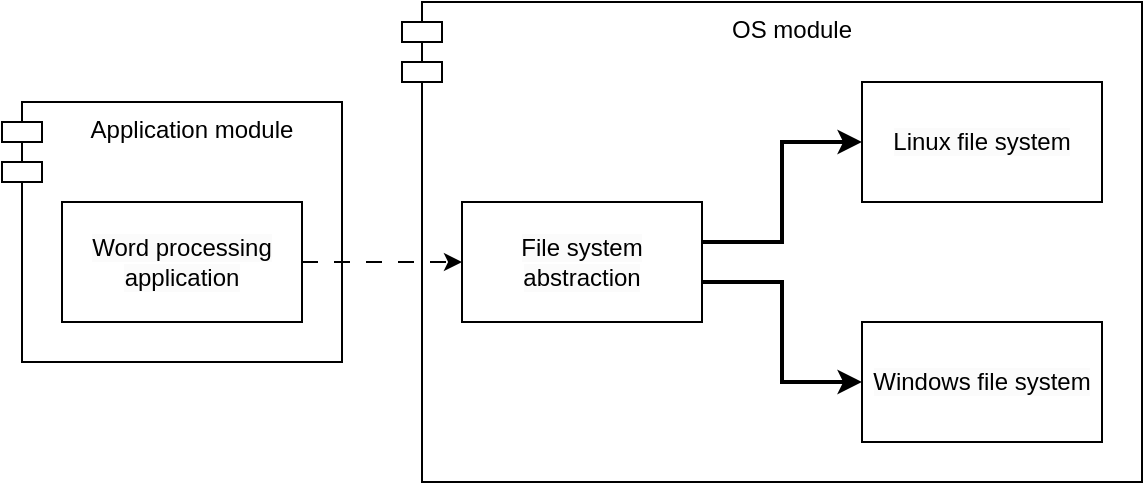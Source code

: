 <mxfile version="26.0.9" pages="3">
  <diagram name="Naturally bounded" id="Z7-uW_sER8dZTynZj15A">
    <mxGraphModel dx="2954" dy="1196" grid="1" gridSize="10" guides="1" tooltips="1" connect="1" arrows="1" fold="1" page="1" pageScale="1" pageWidth="1169" pageHeight="827" math="0" shadow="0">
      <root>
        <mxCell id="0" />
        <mxCell id="1" parent="0" />
        <mxCell id="ns9L48D9jrd0EugwaKdS-10" value="Application module" style="shape=module;align=left;spacingLeft=20;align=center;verticalAlign=top;whiteSpace=wrap;html=1;" vertex="1" parent="1">
          <mxGeometry x="330" y="150" width="170" height="130" as="geometry" />
        </mxCell>
        <mxCell id="ns9L48D9jrd0EugwaKdS-9" value="OS module" style="shape=module;align=left;spacingLeft=20;align=center;verticalAlign=top;whiteSpace=wrap;html=1;" vertex="1" parent="1">
          <mxGeometry x="530" y="100" width="370" height="240" as="geometry" />
        </mxCell>
        <mxCell id="ns9L48D9jrd0EugwaKdS-2" value="&lt;span style=&quot;color: rgb(0, 0, 0); font-family: Helvetica; font-size: 12px; font-style: normal; font-variant-ligatures: normal; font-variant-caps: normal; font-weight: 400; letter-spacing: normal; orphans: 2; text-align: center; text-indent: 0px; text-transform: none; widows: 2; word-spacing: 0px; -webkit-text-stroke-width: 0px; white-space: normal; background-color: rgb(251, 251, 251); text-decoration-thickness: initial; text-decoration-style: initial; text-decoration-color: initial; float: none; display: inline !important;&quot;&gt;File system abstraction&lt;/span&gt;" style="rounded=0;whiteSpace=wrap;html=1;" vertex="1" parent="1">
          <mxGeometry x="560" y="200" width="120" height="60" as="geometry" />
        </mxCell>
        <mxCell id="ns9L48D9jrd0EugwaKdS-3" value="&lt;span style=&quot;color: rgb(0, 0, 0); font-family: Helvetica; font-size: 12px; font-style: normal; font-variant-ligatures: normal; font-variant-caps: normal; font-weight: 400; letter-spacing: normal; orphans: 2; text-align: center; text-indent: 0px; text-transform: none; widows: 2; word-spacing: 0px; -webkit-text-stroke-width: 0px; white-space: normal; background-color: rgb(251, 251, 251); text-decoration-thickness: initial; text-decoration-style: initial; text-decoration-color: initial; float: none; display: inline !important;&quot;&gt;Word processing application&lt;/span&gt;" style="rounded=0;whiteSpace=wrap;html=1;" vertex="1" parent="1">
          <mxGeometry x="360" y="200" width="120" height="60" as="geometry" />
        </mxCell>
        <mxCell id="ns9L48D9jrd0EugwaKdS-4" value="&lt;span style=&quot;color: rgb(0, 0, 0); font-family: Helvetica; font-size: 12px; font-style: normal; font-variant-ligatures: normal; font-variant-caps: normal; font-weight: 400; letter-spacing: normal; orphans: 2; text-align: center; text-indent: 0px; text-transform: none; widows: 2; word-spacing: 0px; -webkit-text-stroke-width: 0px; white-space: normal; background-color: rgb(251, 251, 251); text-decoration-thickness: initial; text-decoration-style: initial; text-decoration-color: initial; float: none; display: inline !important;&quot;&gt;Linux file system&lt;/span&gt;" style="rounded=0;whiteSpace=wrap;html=1;" vertex="1" parent="1">
          <mxGeometry x="760" y="140" width="120" height="60" as="geometry" />
        </mxCell>
        <mxCell id="ns9L48D9jrd0EugwaKdS-5" value="&lt;span style=&quot;color: rgb(0, 0, 0); font-family: Helvetica; font-size: 12px; font-style: normal; font-variant-ligatures: normal; font-variant-caps: normal; font-weight: 400; letter-spacing: normal; orphans: 2; text-align: center; text-indent: 0px; text-transform: none; widows: 2; word-spacing: 0px; -webkit-text-stroke-width: 0px; white-space: normal; background-color: rgb(251, 251, 251); text-decoration-thickness: initial; text-decoration-style: initial; text-decoration-color: initial; float: none; display: inline !important;&quot;&gt;Windows file system&lt;/span&gt;" style="rounded=0;whiteSpace=wrap;html=1;" vertex="1" parent="1">
          <mxGeometry x="760" y="260" width="120" height="60" as="geometry" />
        </mxCell>
        <mxCell id="ns9L48D9jrd0EugwaKdS-6" value="" style="endArrow=classic;html=1;rounded=0;edgeStyle=orthogonalEdgeStyle;strokeWidth=2;" edge="1" parent="1" source="ns9L48D9jrd0EugwaKdS-2" target="ns9L48D9jrd0EugwaKdS-5">
          <mxGeometry width="50" height="50" relative="1" as="geometry">
            <mxPoint x="560" y="430" as="sourcePoint" />
            <mxPoint x="610" y="380" as="targetPoint" />
            <Array as="points">
              <mxPoint x="720" y="240" />
              <mxPoint x="720" y="290" />
            </Array>
          </mxGeometry>
        </mxCell>
        <mxCell id="ns9L48D9jrd0EugwaKdS-7" value="" style="endArrow=classic;html=1;rounded=0;edgeStyle=orthogonalEdgeStyle;strokeWidth=2;" edge="1" parent="1" source="ns9L48D9jrd0EugwaKdS-2" target="ns9L48D9jrd0EugwaKdS-4">
          <mxGeometry width="50" height="50" relative="1" as="geometry">
            <mxPoint x="690" y="250" as="sourcePoint" />
            <mxPoint x="770" y="300" as="targetPoint" />
            <Array as="points">
              <mxPoint x="720" y="220" />
              <mxPoint x="720" y="170" />
            </Array>
          </mxGeometry>
        </mxCell>
        <mxCell id="ns9L48D9jrd0EugwaKdS-8" value="" style="endArrow=classic;html=1;rounded=0;edgeStyle=orthogonalEdgeStyle;dashed=1;dashPattern=8 8;" edge="1" parent="1" source="ns9L48D9jrd0EugwaKdS-3" target="ns9L48D9jrd0EugwaKdS-2">
          <mxGeometry width="50" height="50" relative="1" as="geometry">
            <mxPoint x="480" y="380" as="sourcePoint" />
            <mxPoint x="560" y="330" as="targetPoint" />
          </mxGeometry>
        </mxCell>
      </root>
    </mxGraphModel>
  </diagram>
  <diagram name="Moved boundary 01" id="JFoufXahyzzJTFenKs-Y">
    <mxGraphModel dx="2954" dy="1196" grid="1" gridSize="10" guides="1" tooltips="1" connect="1" arrows="1" fold="1" page="1" pageScale="1" pageWidth="1169" pageHeight="827" math="0" shadow="0">
      <root>
        <mxCell id="xgD1tvmIacj-BJw1FPxF-0" />
        <mxCell id="xgD1tvmIacj-BJw1FPxF-1" parent="xgD1tvmIacj-BJw1FPxF-0" />
        <mxCell id="xgD1tvmIacj-BJw1FPxF-2" value="Database module" style="shape=module;align=left;spacingLeft=20;align=center;verticalAlign=top;whiteSpace=wrap;html=1;" vertex="1" parent="xgD1tvmIacj-BJw1FPxF-1">
          <mxGeometry x="330" y="150" width="170" height="130" as="geometry" />
        </mxCell>
        <mxCell id="xgD1tvmIacj-BJw1FPxF-3" value="OS module" style="shape=module;align=left;spacingLeft=20;align=center;verticalAlign=top;whiteSpace=wrap;html=1;" vertex="1" parent="xgD1tvmIacj-BJw1FPxF-1">
          <mxGeometry x="530" y="100" width="370" height="240" as="geometry" />
        </mxCell>
        <mxCell id="xgD1tvmIacj-BJw1FPxF-5" value="&lt;span style=&quot;color: rgb(0, 0, 0); font-family: Helvetica; font-size: 12px; font-style: normal; font-variant-ligatures: normal; font-variant-caps: normal; font-weight: 400; letter-spacing: normal; orphans: 2; text-align: center; text-indent: 0px; text-transform: none; widows: 2; word-spacing: 0px; -webkit-text-stroke-width: 0px; white-space: normal; background-color: rgb(251, 251, 251); text-decoration-thickness: initial; text-decoration-style: initial; text-decoration-color: initial; float: none; display: inline !important;&quot;&gt;Database&lt;/span&gt;" style="rounded=0;whiteSpace=wrap;html=1;" vertex="1" parent="xgD1tvmIacj-BJw1FPxF-1">
          <mxGeometry x="360" y="200" width="120" height="60" as="geometry" />
        </mxCell>
        <mxCell id="xgD1tvmIacj-BJw1FPxF-6" value="&lt;span style=&quot;color: rgb(0, 0, 0); font-family: Helvetica; font-size: 12px; font-style: normal; font-variant-ligatures: normal; font-variant-caps: normal; font-weight: 400; letter-spacing: normal; orphans: 2; text-align: center; text-indent: 0px; text-transform: none; widows: 2; word-spacing: 0px; -webkit-text-stroke-width: 0px; white-space: normal; background-color: rgb(251, 251, 251); text-decoration-thickness: initial; text-decoration-style: initial; text-decoration-color: initial; float: none; display: inline !important;&quot;&gt;Linux file system&lt;/span&gt;" style="rounded=0;whiteSpace=wrap;html=1;" vertex="1" parent="xgD1tvmIacj-BJw1FPxF-1">
          <mxGeometry x="760" y="140" width="120" height="60" as="geometry" />
        </mxCell>
        <mxCell id="xgD1tvmIacj-BJw1FPxF-7" value="&lt;span style=&quot;color: rgb(0, 0, 0); font-family: Helvetica; font-size: 12px; font-style: normal; font-variant-ligatures: normal; font-variant-caps: normal; font-weight: 400; letter-spacing: normal; orphans: 2; text-align: center; text-indent: 0px; text-transform: none; widows: 2; word-spacing: 0px; -webkit-text-stroke-width: 0px; white-space: normal; background-color: rgb(251, 251, 251); text-decoration-thickness: initial; text-decoration-style: initial; text-decoration-color: initial; float: none; display: inline !important;&quot;&gt;Windows file system&lt;/span&gt;" style="rounded=0;whiteSpace=wrap;html=1;" vertex="1" parent="xgD1tvmIacj-BJw1FPxF-1">
          <mxGeometry x="760" y="260" width="120" height="60" as="geometry" />
        </mxCell>
        <mxCell id="xgD1tvmIacj-BJw1FPxF-8" value="" style="endArrow=classic;html=1;rounded=0;edgeStyle=orthogonalEdgeStyle;strokeWidth=2;" edge="1" parent="xgD1tvmIacj-BJw1FPxF-1" source="xgD1tvmIacj-BJw1FPxF-5" target="xgD1tvmIacj-BJw1FPxF-7">
          <mxGeometry width="50" height="50" relative="1" as="geometry">
            <mxPoint x="560" y="430" as="sourcePoint" />
            <mxPoint x="610" y="380" as="targetPoint" />
            <Array as="points">
              <mxPoint x="720" y="240" />
              <mxPoint x="720" y="290" />
            </Array>
          </mxGeometry>
        </mxCell>
        <mxCell id="xgD1tvmIacj-BJw1FPxF-9" value="" style="endArrow=classic;html=1;rounded=0;edgeStyle=orthogonalEdgeStyle;strokeWidth=2;" edge="1" parent="xgD1tvmIacj-BJw1FPxF-1" source="xgD1tvmIacj-BJw1FPxF-5" target="xgD1tvmIacj-BJw1FPxF-6">
          <mxGeometry width="50" height="50" relative="1" as="geometry">
            <mxPoint x="690" y="250" as="sourcePoint" />
            <mxPoint x="770" y="300" as="targetPoint" />
            <Array as="points">
              <mxPoint x="720" y="220" />
              <mxPoint x="720" y="170" />
            </Array>
          </mxGeometry>
        </mxCell>
        <mxCell id="xgD1tvmIacj-BJw1FPxF-4" value="&lt;span style=&quot;color: rgb(0, 0, 0); font-family: Helvetica; font-size: 12px; font-style: normal; font-variant-ligatures: normal; font-variant-caps: normal; font-weight: 400; letter-spacing: normal; orphans: 2; text-align: center; text-indent: 0px; text-transform: none; widows: 2; word-spacing: 0px; -webkit-text-stroke-width: 0px; white-space: normal; background-color: rgb(251, 251, 251); text-decoration-thickness: initial; text-decoration-style: initial; text-decoration-color: initial; float: none; display: inline !important;&quot;&gt;File system abstraction&lt;/span&gt;" style="rounded=0;whiteSpace=wrap;html=1;dashed=1;dashPattern=8 8;" vertex="1" parent="xgD1tvmIacj-BJw1FPxF-1">
          <mxGeometry x="560" y="200" width="120" height="60" as="geometry" />
        </mxCell>
      </root>
    </mxGraphModel>
  </diagram>
  <diagram name="Moved boundary 02" id="z4L09ScrdDnNvLV4ZvGz">
    <mxGraphModel dx="2037" dy="825" grid="1" gridSize="10" guides="1" tooltips="1" connect="1" arrows="1" fold="1" page="1" pageScale="1" pageWidth="1169" pageHeight="827" math="0" shadow="0">
      <root>
        <mxCell id="Cw4d6iuWGwVF-npcwGgL-0" />
        <mxCell id="Cw4d6iuWGwVF-npcwGgL-1" parent="Cw4d6iuWGwVF-npcwGgL-0" />
        <mxCell id="Cw4d6iuWGwVF-npcwGgL-2" value="Storage module" style="shape=module;align=left;spacingLeft=20;align=center;verticalAlign=top;whiteSpace=wrap;html=1;" vertex="1" parent="Cw4d6iuWGwVF-npcwGgL-1">
          <mxGeometry x="370" y="60" width="550" height="300" as="geometry" />
        </mxCell>
        <mxCell id="Cw4d6iuWGwVF-npcwGgL-3" value="OS module" style="shape=module;align=left;spacingLeft=20;align=center;verticalAlign=top;whiteSpace=wrap;html=1;" vertex="1" parent="Cw4d6iuWGwVF-npcwGgL-1">
          <mxGeometry x="530" y="100" width="370" height="240" as="geometry" />
        </mxCell>
        <mxCell id="Cw4d6iuWGwVF-npcwGgL-4" value="&lt;span style=&quot;color: rgb(0, 0, 0); font-family: Helvetica; font-size: 12px; font-style: normal; font-variant-ligatures: normal; font-variant-caps: normal; font-weight: 400; letter-spacing: normal; orphans: 2; text-align: center; text-indent: 0px; text-transform: none; widows: 2; word-spacing: 0px; -webkit-text-stroke-width: 0px; white-space: normal; background-color: rgb(251, 251, 251); text-decoration-thickness: initial; text-decoration-style: initial; text-decoration-color: initial; float: none; display: inline !important;&quot;&gt;Storage abstraction&lt;/span&gt;" style="rounded=0;whiteSpace=wrap;html=1;" vertex="1" parent="Cw4d6iuWGwVF-npcwGgL-1">
          <mxGeometry x="400" y="200" width="120" height="60" as="geometry" />
        </mxCell>
        <mxCell id="Cw4d6iuWGwVF-npcwGgL-5" value="&lt;span style=&quot;color: rgb(0, 0, 0); font-family: Helvetica; font-size: 12px; font-style: normal; font-variant-ligatures: normal; font-variant-caps: normal; font-weight: 400; letter-spacing: normal; orphans: 2; text-align: center; text-indent: 0px; text-transform: none; widows: 2; word-spacing: 0px; -webkit-text-stroke-width: 0px; white-space: normal; background-color: rgb(251, 251, 251); text-decoration-thickness: initial; text-decoration-style: initial; text-decoration-color: initial; float: none; display: inline !important;&quot;&gt;Linux file system&lt;/span&gt;" style="rounded=0;whiteSpace=wrap;html=1;" vertex="1" parent="Cw4d6iuWGwVF-npcwGgL-1">
          <mxGeometry x="760" y="140" width="120" height="60" as="geometry" />
        </mxCell>
        <mxCell id="Cw4d6iuWGwVF-npcwGgL-6" value="&lt;span style=&quot;color: rgb(0, 0, 0); font-family: Helvetica; font-size: 12px; font-style: normal; font-variant-ligatures: normal; font-variant-caps: normal; font-weight: 400; letter-spacing: normal; orphans: 2; text-align: center; text-indent: 0px; text-transform: none; widows: 2; word-spacing: 0px; -webkit-text-stroke-width: 0px; white-space: normal; background-color: rgb(251, 251, 251); text-decoration-thickness: initial; text-decoration-style: initial; text-decoration-color: initial; float: none; display: inline !important;&quot;&gt;Windows file system&lt;/span&gt;" style="rounded=0;whiteSpace=wrap;html=1;" vertex="1" parent="Cw4d6iuWGwVF-npcwGgL-1">
          <mxGeometry x="760" y="260" width="120" height="60" as="geometry" />
        </mxCell>
        <mxCell id="Cw4d6iuWGwVF-npcwGgL-7" value="" style="endArrow=classic;html=1;rounded=0;edgeStyle=orthogonalEdgeStyle;strokeWidth=2;" edge="1" parent="Cw4d6iuWGwVF-npcwGgL-1" source="Cw4d6iuWGwVF-npcwGgL-4" target="Cw4d6iuWGwVF-npcwGgL-6">
          <mxGeometry width="50" height="50" relative="1" as="geometry">
            <mxPoint x="560" y="430" as="sourcePoint" />
            <mxPoint x="610" y="380" as="targetPoint" />
            <Array as="points">
              <mxPoint x="720" y="240" />
              <mxPoint x="720" y="290" />
            </Array>
          </mxGeometry>
        </mxCell>
        <mxCell id="Cw4d6iuWGwVF-npcwGgL-8" value="" style="endArrow=classic;html=1;rounded=0;edgeStyle=orthogonalEdgeStyle;strokeWidth=2;" edge="1" parent="Cw4d6iuWGwVF-npcwGgL-1" source="Cw4d6iuWGwVF-npcwGgL-4" target="Cw4d6iuWGwVF-npcwGgL-5">
          <mxGeometry width="50" height="50" relative="1" as="geometry">
            <mxPoint x="690" y="250" as="sourcePoint" />
            <mxPoint x="770" y="300" as="targetPoint" />
            <Array as="points">
              <mxPoint x="720" y="220" />
              <mxPoint x="720" y="170" />
            </Array>
          </mxGeometry>
        </mxCell>
        <mxCell id="Cw4d6iuWGwVF-npcwGgL-9" value="&lt;span style=&quot;color: rgb(0, 0, 0); font-family: Helvetica; font-size: 12px; font-style: normal; font-variant-ligatures: normal; font-variant-caps: normal; font-weight: 400; letter-spacing: normal; orphans: 2; text-align: center; text-indent: 0px; text-transform: none; widows: 2; word-spacing: 0px; -webkit-text-stroke-width: 0px; white-space: normal; background-color: rgb(251, 251, 251); text-decoration-thickness: initial; text-decoration-style: initial; text-decoration-color: initial; float: none; display: inline !important;&quot;&gt;File system abstraction&lt;/span&gt;" style="rounded=0;whiteSpace=wrap;html=1;dashed=1;dashPattern=8 8;" vertex="1" parent="Cw4d6iuWGwVF-npcwGgL-1">
          <mxGeometry x="560" y="200" width="120" height="60" as="geometry" />
        </mxCell>
        <mxCell id="SgDAHfcnphFCQ5wP6pOj-0" value="Database module" style="shape=module;align=left;spacingLeft=20;align=center;verticalAlign=top;whiteSpace=wrap;html=1;" vertex="1" parent="Cw4d6iuWGwVF-npcwGgL-1">
          <mxGeometry x="170" y="150" width="170" height="130" as="geometry" />
        </mxCell>
        <mxCell id="SgDAHfcnphFCQ5wP6pOj-1" value="&lt;span style=&quot;color: rgb(0, 0, 0); font-family: Helvetica; font-size: 12px; font-style: normal; font-variant-ligatures: normal; font-variant-caps: normal; font-weight: 400; letter-spacing: normal; orphans: 2; text-align: center; text-indent: 0px; text-transform: none; widows: 2; word-spacing: 0px; -webkit-text-stroke-width: 0px; white-space: normal; background-color: rgb(251, 251, 251); text-decoration-thickness: initial; text-decoration-style: initial; text-decoration-color: initial; float: none; display: inline !important;&quot;&gt;Database&lt;/span&gt;" style="rounded=0;whiteSpace=wrap;html=1;" vertex="1" parent="Cw4d6iuWGwVF-npcwGgL-1">
          <mxGeometry x="200" y="200" width="120" height="60" as="geometry" />
        </mxCell>
        <mxCell id="SgDAHfcnphFCQ5wP6pOj-2" value="" style="endArrow=classic;html=1;rounded=0;edgeStyle=orthogonalEdgeStyle;strokeWidth=1;dashed=1;dashPattern=8 8;" edge="1" parent="Cw4d6iuWGwVF-npcwGgL-1" source="SgDAHfcnphFCQ5wP6pOj-1" target="Cw4d6iuWGwVF-npcwGgL-4">
          <mxGeometry width="50" height="50" relative="1" as="geometry">
            <mxPoint x="530" y="250" as="sourcePoint" />
            <mxPoint x="770" y="300" as="targetPoint" />
          </mxGeometry>
        </mxCell>
      </root>
    </mxGraphModel>
  </diagram>
</mxfile>
